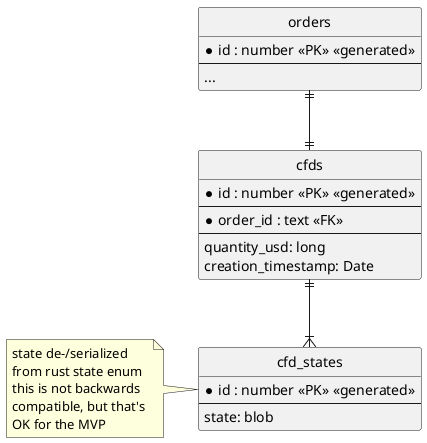 @startuml

' hide the spot
hide circle

' avoid problems with angled crows feet
skinparam linetype ortho

entity "orders" as order {
    *id : number <<PK>> <<generated>>
    --
    ...
}

entity "cfds" as cfd {
  *id : number <<PK>> <<generated>>
  --
  *order_id : text <<FK>>
  --
  quantity_usd: long
  creation_timestamp: Date
}

entity "cfd_states" as cfd_states {
    *id : number <<PK>> <<generated>>
    --
    state: blob
}
note left: state de-/serialized \nfrom rust state enum \nthis is not backwards\ncompatible, but that's \nOK for the MVP


order ||--|| cfd

cfd ||--|{ cfd_states


@enduml